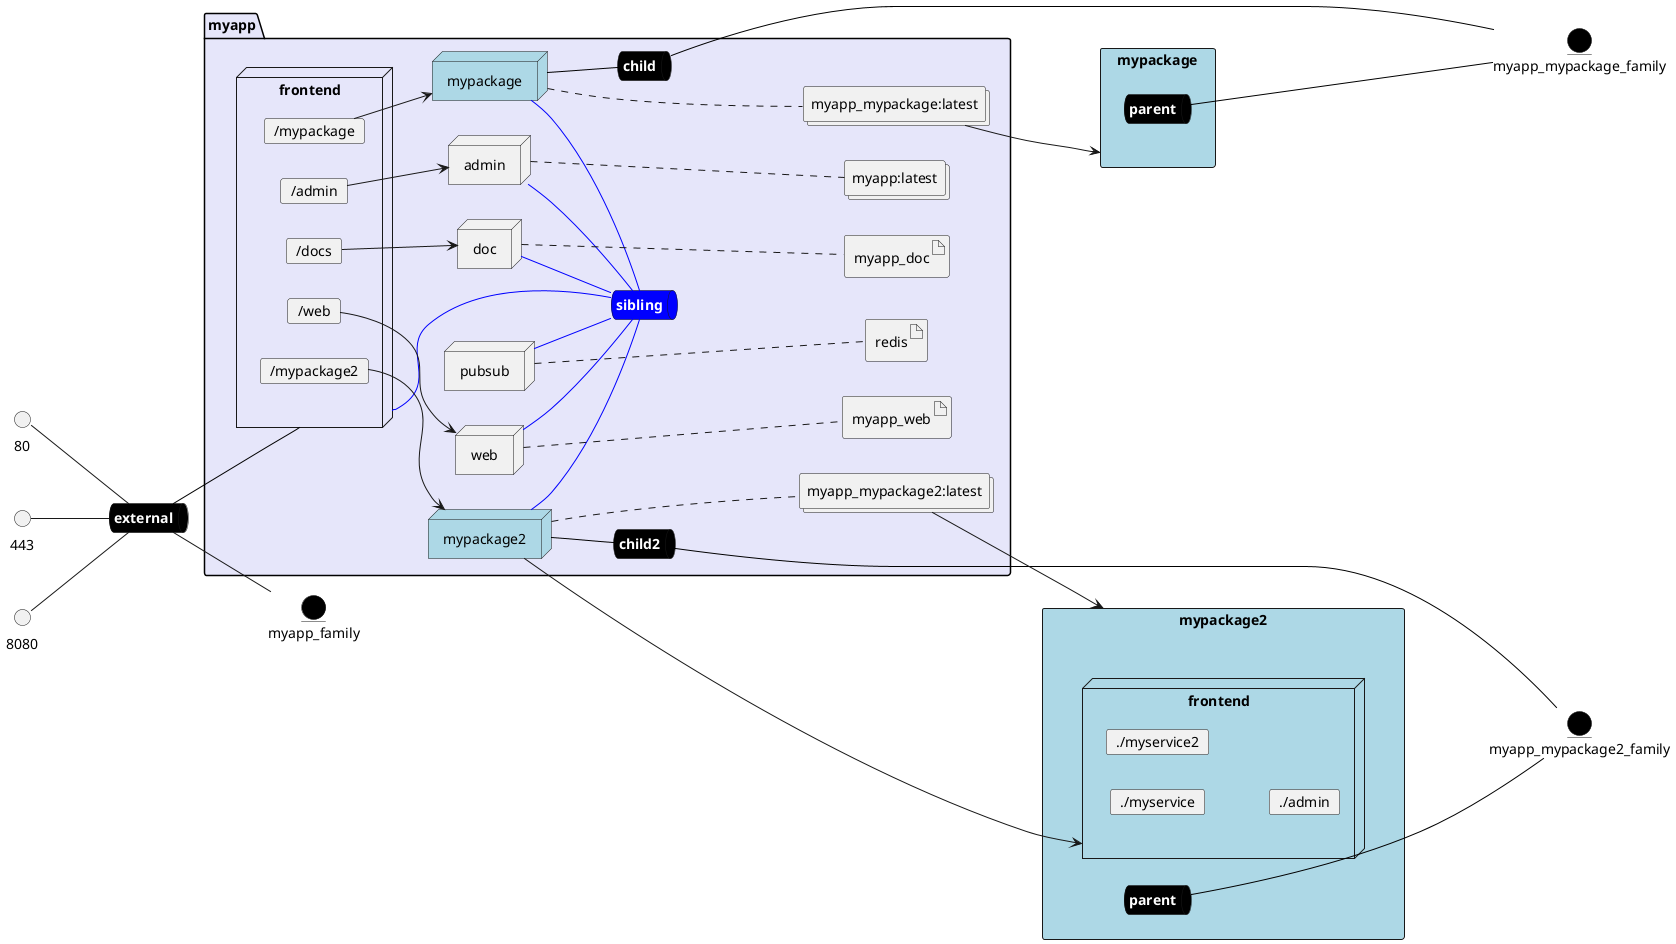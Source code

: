@startuml

left to right direction


queue external #black [
    <b><color:white>external</color></b>
]

interface 80
80 -- external

interface 443
443 -- external

interface 8080
8080 -- external


entity myapp_family #black
entity myapp_mypackage_family #black
entity myapp_mypackage2_family #black
external -- myapp_family

rectangle "mypackage" as mypackageStack #lightblue {
    queue mypackageStacksnet #black [
        <b><color:white>parent</color></b>
    ]
}
rectangle "mypackage2" as mypackageStack2 #lightblue {
    queue mypackageStacksnet2 #black [
        <b><color:white>parent</color></b>
    ]
    node "frontend" as mypackageGwService {
        card "./myservice" as myservice1
        card "./myservice2" as myservice2
        card "./admin" as myp1adminmap
    }
}


package "myapp" #lavender {
    queue childrennet #black [
            <b><color:white>child</color></b>
    ]
    queue childrennet2 #black [
            <b><color:white>child2</color></b>
    ]
    childrennet -[#black]- myapp_mypackage_family
    childrennet2 -[#black]- myapp_mypackage2_family

    queue siblingnet #blue [
            <b><color:white>sibling</color></b>
    ]

    node "frontend" as frontendService {
        card "/web" as webmap
        card "/docs" as docsmap
        card "/mypackage" as mypackagemap
        card "/mypackage2" as mypackagemap2
        card "/admin" as adminmap

    }
    node "admin" as adminService
    node "mypackage" as mypackageService #lightblue
    node "mypackage2" as mypackageService2 #lightblue
    node "pubsub" as pubsubService
    node "web" as webService
    node "doc" as docService

    collections "myapp:latest" as myapplatestimage
    collections "myapp_mypackage:latest" as mypackagelatestimage
    collections "myapp_mypackage2:latest" as mypackagelatestimage2
    artifact "redis" as redisimage
    artifact "myapp_web" as myapp_webimage
    artifact "myapp_doc" as myapp_docimage

}

external -[#black]- frontendService
mypackageService -[#black]- childrennet
mypackageService2 -[#black]- childrennet2

mypackageService2 -[#blue]- siblingnet
adminService -[#blue]- siblingnet
pubsubService -[#blue]- siblingnet
mypackageService -[#blue]- siblingnet
webService -[#blue]- siblingnet
docService -[#blue]- siblingnet
frontendService -[#blue]- siblingnet
adminService .... myapplatestimage
mypackageService .... mypackagelatestimage
mypackageService2 .... mypackagelatestimage2
pubsubService .... redisimage
webService .... myapp_webimage
docService .... myapp_docimage

mypackagelatestimage --> mypackageStack
mypackagelatestimage2 --> mypackageStack2
mypackageStacksnet --[#black]-- myapp_mypackage_family
mypackageStacksnet2 --[#black]-- myapp_mypackage2_family

docsmap --> docService
webmap --> webService
mypackagemap --> mypackageService
mypackagemap2 --> mypackageService2
mypackageService2 --> mypackageGwService
adminmap --> adminService

@enduml
